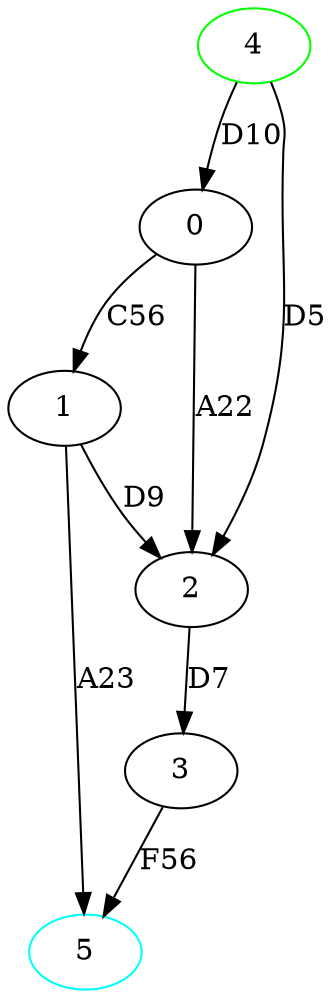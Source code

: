 strict digraph G {
  1 [ color="" label="0" ];
  2 [ color="" label="1" ];
  3 [ color="" label="2" ];
  4 [ color="" label="3" ];
  5 [ color="green" label="4" ];
  6 [ color="cyan" label="5" ];
  1 -> 3 [ style="solid" label="A22" ];
  1 -> 2 [ style="solid" label="C56" ];
  2 -> 3 [ style="solid" label="D9" ];
  3 -> 4 [ style="solid" label="D7" ];
  5 -> 1 [ style="solid" label="D10" ];
  5 -> 3 [ style="solid" label="D5" ];
  2 -> 6 [ style="solid" label="A23" ];
  4 -> 6 [ style="solid" label="F56" ];
}
